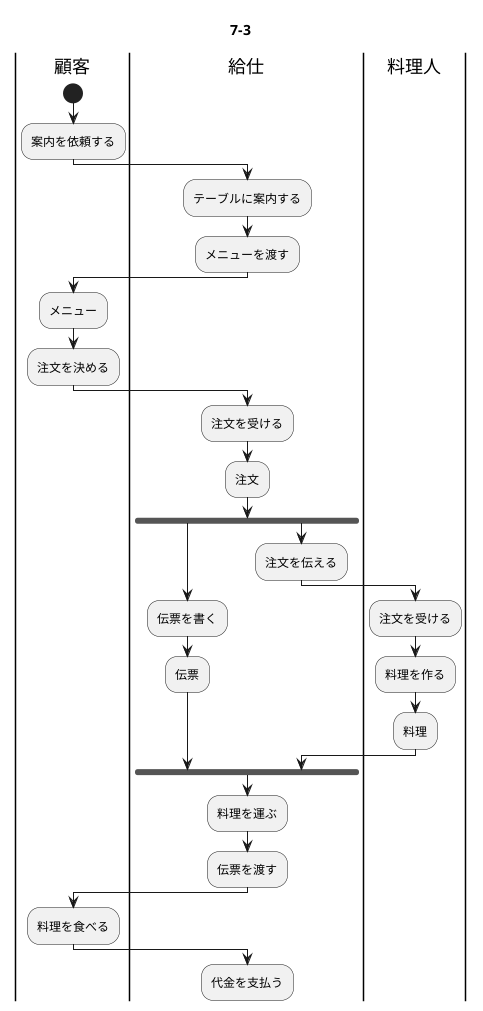 @startuml
title 7-3
|顧客|
start
:案内を依頼する;
|給仕|
:テーブルに案内する;
:メニューを渡す;
|顧客|
:メニュー;
:注文を決める;
|給仕|
:注文を受ける;
:注文;
fork
:伝票を書く;
:伝票;
fork again
:注文を伝える;
|料理人|

:注文を受ける;
:料理を作る;
:料理;
|給仕|
end fork
:料理を運ぶ;
:伝票を渡す;
|顧客|
:料理を食べる;
|給仕|
:代金を支払う;